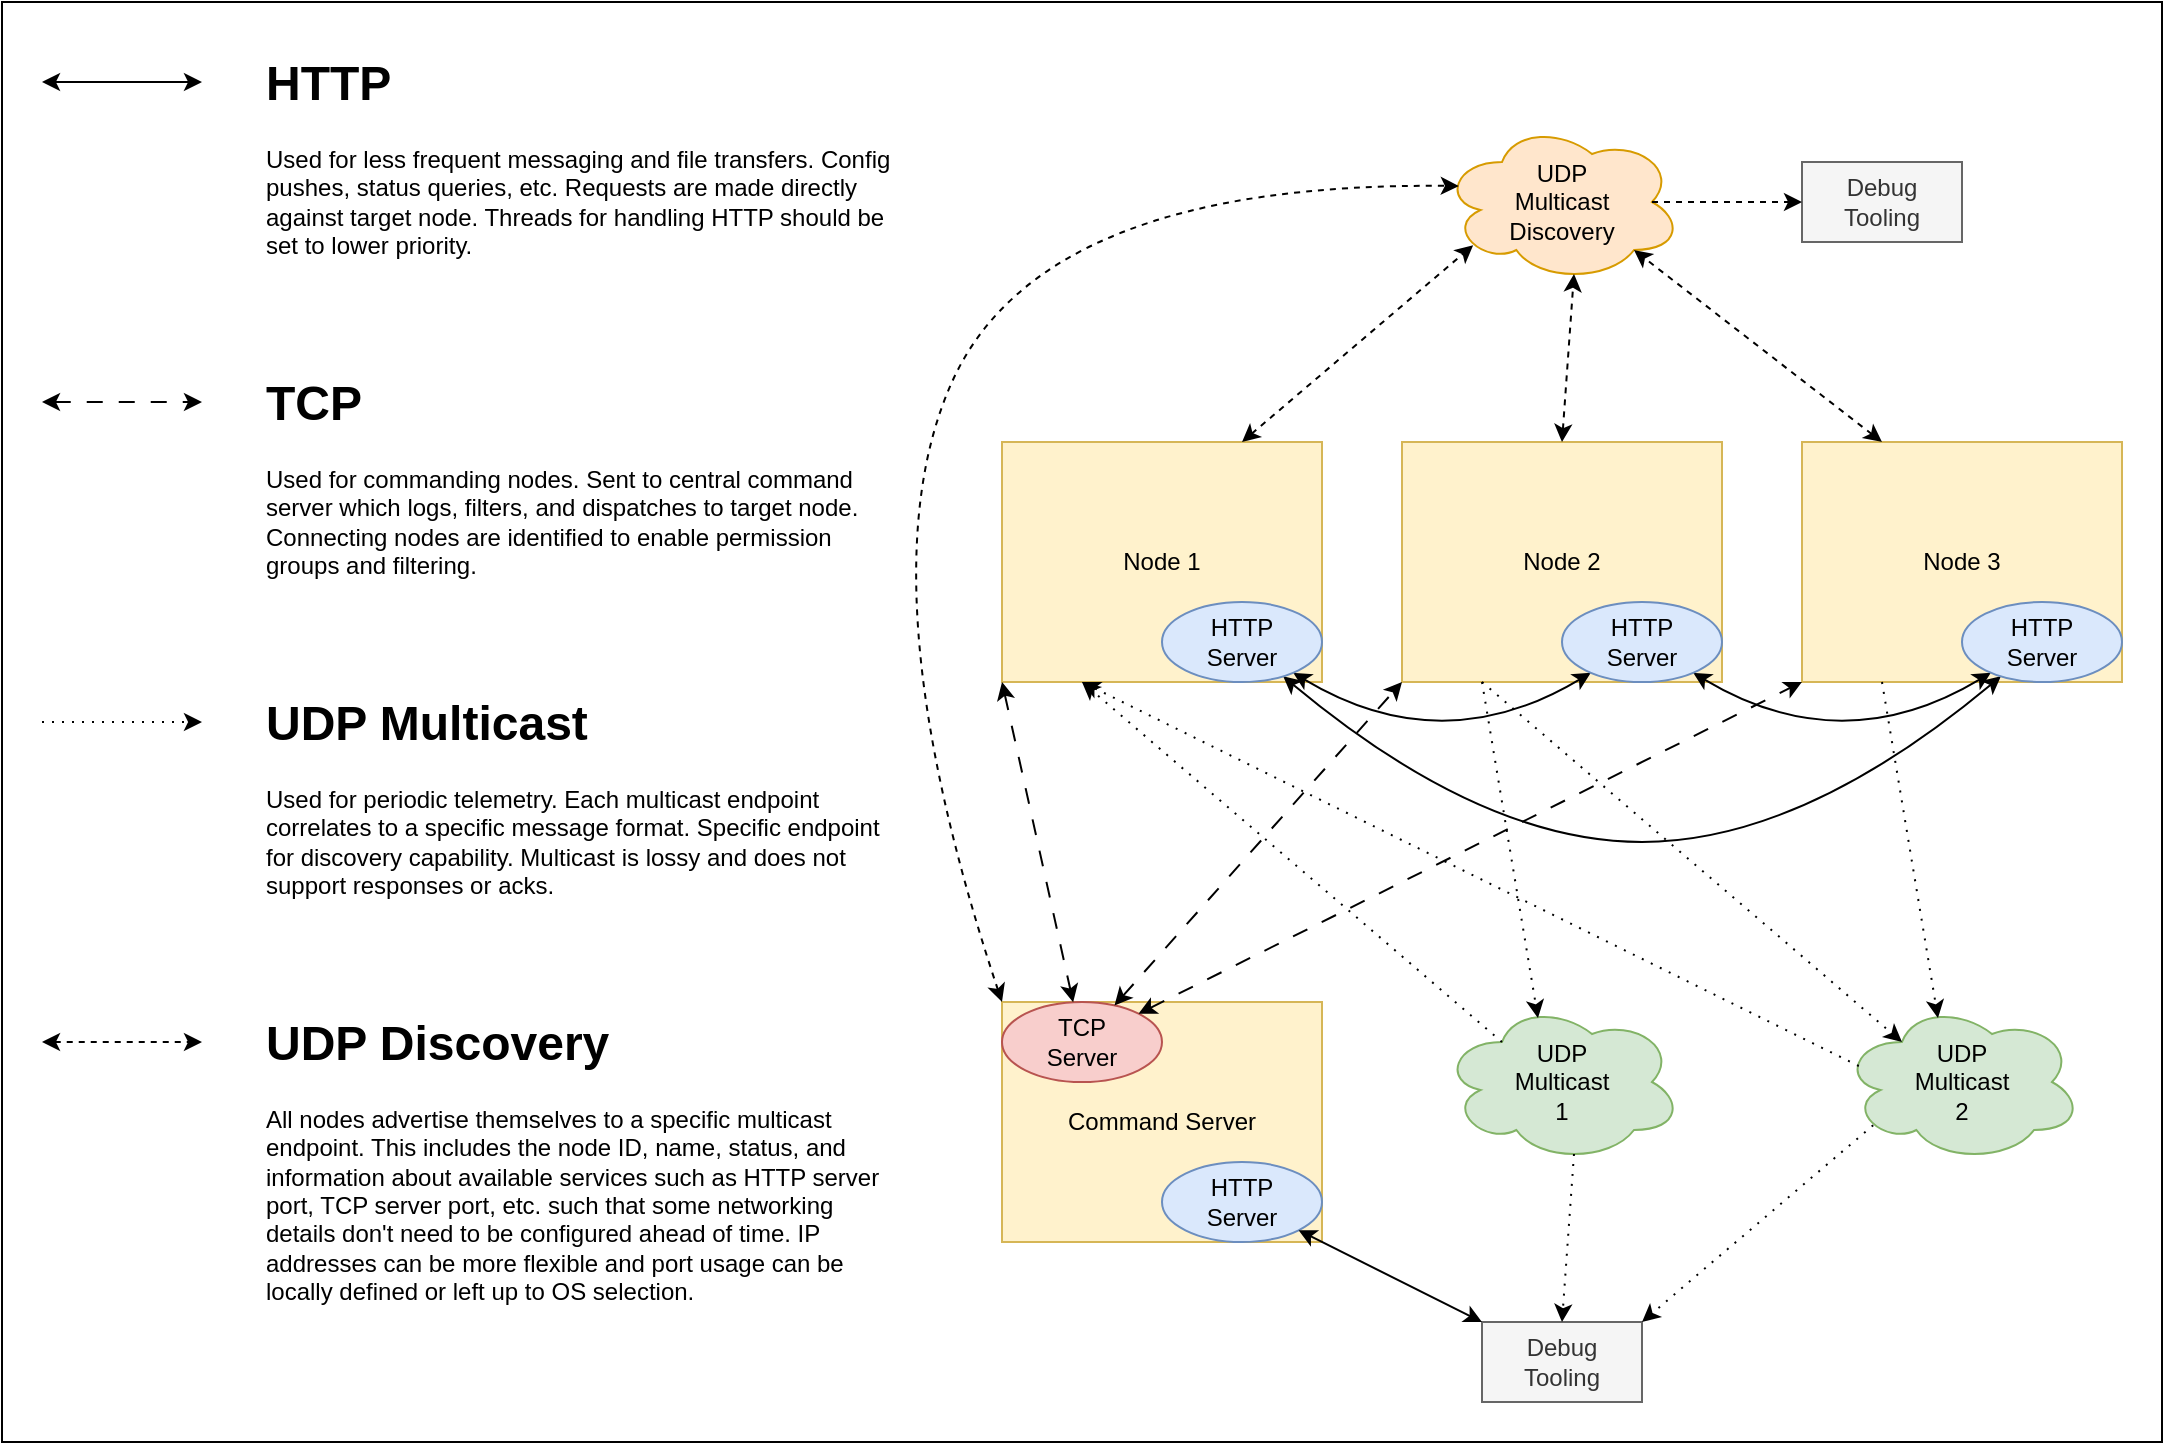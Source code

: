 <mxfile version="24.6.4" type="device">
  <diagram name="Page-1" id="AHWhvPwzj0RdEAHWL0qd">
    <mxGraphModel dx="1434" dy="956" grid="1" gridSize="10" guides="1" tooltips="1" connect="1" arrows="1" fold="1" page="1" pageScale="1" pageWidth="1100" pageHeight="850" math="0" shadow="0">
      <root>
        <mxCell id="0" />
        <mxCell id="1" parent="0" />
        <mxCell id="wBLrQdFQckSK22KLsm4M-9" value="" style="rounded=0;whiteSpace=wrap;html=1;" parent="1" vertex="1">
          <mxGeometry x="10" y="10" width="1080" height="720" as="geometry" />
        </mxCell>
        <mxCell id="wBLrQdFQckSK22KLsm4M-3" value="Command Server" style="rounded=0;whiteSpace=wrap;html=1;fillColor=#fff2cc;strokeColor=#d6b656;" parent="1" vertex="1">
          <mxGeometry x="510" y="510" width="160" height="120" as="geometry" />
        </mxCell>
        <mxCell id="iheDnsfsgLy5DF7sDFkG-13" value="Node 3" style="rounded=0;whiteSpace=wrap;html=1;fillColor=#fff2cc;strokeColor=#d6b656;" parent="1" vertex="1">
          <mxGeometry x="910" y="230" width="160" height="120" as="geometry" />
        </mxCell>
        <mxCell id="iheDnsfsgLy5DF7sDFkG-10" value="Node 2" style="rounded=0;whiteSpace=wrap;html=1;fillColor=#fff2cc;strokeColor=#d6b656;" parent="1" vertex="1">
          <mxGeometry x="710" y="230" width="160" height="120" as="geometry" />
        </mxCell>
        <mxCell id="iheDnsfsgLy5DF7sDFkG-5" value="Node 1" style="rounded=0;whiteSpace=wrap;html=1;fillColor=#fff2cc;strokeColor=#d6b656;" parent="1" vertex="1">
          <mxGeometry x="510" y="230" width="160" height="120" as="geometry" />
        </mxCell>
        <mxCell id="iheDnsfsgLy5DF7sDFkG-1" value="UDP&lt;div&gt;Multicast&lt;/div&gt;&lt;div&gt;1&lt;/div&gt;" style="ellipse;shape=cloud;whiteSpace=wrap;html=1;fillColor=#d5e8d4;strokeColor=#82b366;" parent="1" vertex="1">
          <mxGeometry x="730" y="510" width="120" height="80" as="geometry" />
        </mxCell>
        <mxCell id="iheDnsfsgLy5DF7sDFkG-2" value="UDP&lt;div&gt;Multicast&lt;/div&gt;&lt;div&gt;2&lt;/div&gt;" style="ellipse;shape=cloud;whiteSpace=wrap;html=1;fillColor=#d5e8d4;strokeColor=#82b366;" parent="1" vertex="1">
          <mxGeometry x="930" y="510" width="120" height="80" as="geometry" />
        </mxCell>
        <mxCell id="iheDnsfsgLy5DF7sDFkG-4" value="TCP&lt;div&gt;Server&lt;/div&gt;" style="ellipse;whiteSpace=wrap;html=1;fillColor=#f8cecc;strokeColor=#b85450;" parent="1" vertex="1">
          <mxGeometry x="510" y="510" width="80" height="40" as="geometry" />
        </mxCell>
        <mxCell id="iheDnsfsgLy5DF7sDFkG-15" value="" style="endArrow=classic;startArrow=classic;html=1;rounded=0;curved=1;" parent="1" source="iheDnsfsgLy5DF7sDFkG-6" target="iheDnsfsgLy5DF7sDFkG-11" edge="1">
          <mxGeometry width="50" height="50" relative="1" as="geometry">
            <mxPoint x="750" y="540" as="sourcePoint" />
            <mxPoint x="800" y="490" as="targetPoint" />
            <Array as="points">
              <mxPoint x="730" y="390" />
            </Array>
          </mxGeometry>
        </mxCell>
        <mxCell id="iheDnsfsgLy5DF7sDFkG-16" value="" style="endArrow=classic;startArrow=classic;html=1;rounded=0;curved=1;" parent="1" source="iheDnsfsgLy5DF7sDFkG-6" target="iheDnsfsgLy5DF7sDFkG-14" edge="1">
          <mxGeometry width="50" height="50" relative="1" as="geometry">
            <mxPoint x="750" y="540" as="sourcePoint" />
            <mxPoint x="800" y="490" as="targetPoint" />
            <Array as="points">
              <mxPoint x="750" y="430" />
              <mxPoint x="910" y="430" />
            </Array>
          </mxGeometry>
        </mxCell>
        <mxCell id="iheDnsfsgLy5DF7sDFkG-17" value="" style="endArrow=classic;startArrow=classic;html=1;rounded=0;curved=1;" parent="1" source="iheDnsfsgLy5DF7sDFkG-14" target="iheDnsfsgLy5DF7sDFkG-11" edge="1">
          <mxGeometry width="50" height="50" relative="1" as="geometry">
            <mxPoint x="750" y="540" as="sourcePoint" />
            <mxPoint x="800" y="490" as="targetPoint" />
            <Array as="points">
              <mxPoint x="930" y="390" />
            </Array>
          </mxGeometry>
        </mxCell>
        <mxCell id="iheDnsfsgLy5DF7sDFkG-18" value="" style="endArrow=classic;html=1;rounded=0;dashed=1;dashPattern=8 8;exitX=0;exitY=1;exitDx=0;exitDy=0;startArrow=classic;startFill=1;" parent="1" source="iheDnsfsgLy5DF7sDFkG-5" target="iheDnsfsgLy5DF7sDFkG-4" edge="1">
          <mxGeometry width="50" height="50" relative="1" as="geometry">
            <mxPoint x="510" y="510" as="sourcePoint" />
            <mxPoint x="560" y="460" as="targetPoint" />
          </mxGeometry>
        </mxCell>
        <mxCell id="iheDnsfsgLy5DF7sDFkG-19" value="" style="endArrow=classic;html=1;rounded=0;entryX=0;entryY=1;entryDx=0;entryDy=0;dashed=1;dashPattern=8 8;startArrow=classic;startFill=1;" parent="1" source="iheDnsfsgLy5DF7sDFkG-4" target="iheDnsfsgLy5DF7sDFkG-10" edge="1">
          <mxGeometry width="50" height="50" relative="1" as="geometry">
            <mxPoint x="570" y="540" as="sourcePoint" />
            <mxPoint x="620" y="490" as="targetPoint" />
          </mxGeometry>
        </mxCell>
        <mxCell id="iheDnsfsgLy5DF7sDFkG-20" value="" style="endArrow=classic;html=1;rounded=0;entryX=0;entryY=1;entryDx=0;entryDy=0;dashed=1;dashPattern=8 8;startArrow=classic;startFill=1;" parent="1" source="iheDnsfsgLy5DF7sDFkG-4" target="iheDnsfsgLy5DF7sDFkG-13" edge="1">
          <mxGeometry width="50" height="50" relative="1" as="geometry">
            <mxPoint x="590" y="540" as="sourcePoint" />
            <mxPoint x="640" y="490" as="targetPoint" />
          </mxGeometry>
        </mxCell>
        <mxCell id="iheDnsfsgLy5DF7sDFkG-21" value="" style="endArrow=classic;html=1;rounded=0;entryX=0.4;entryY=0.1;entryDx=0;entryDy=0;entryPerimeter=0;dashed=1;dashPattern=1 4;exitX=0.25;exitY=1;exitDx=0;exitDy=0;" parent="1" source="iheDnsfsgLy5DF7sDFkG-10" target="iheDnsfsgLy5DF7sDFkG-1" edge="1">
          <mxGeometry width="50" height="50" relative="1" as="geometry">
            <mxPoint x="750" y="540" as="sourcePoint" />
            <mxPoint x="800" y="490" as="targetPoint" />
          </mxGeometry>
        </mxCell>
        <mxCell id="iheDnsfsgLy5DF7sDFkG-22" value="" style="endArrow=classic;html=1;rounded=0;entryX=0.4;entryY=0.1;entryDx=0;entryDy=0;entryPerimeter=0;dashed=1;dashPattern=1 4;exitX=0.25;exitY=1;exitDx=0;exitDy=0;" parent="1" source="iheDnsfsgLy5DF7sDFkG-13" target="iheDnsfsgLy5DF7sDFkG-2" edge="1">
          <mxGeometry width="50" height="50" relative="1" as="geometry">
            <mxPoint x="750" y="540" as="sourcePoint" />
            <mxPoint x="800" y="490" as="targetPoint" />
          </mxGeometry>
        </mxCell>
        <mxCell id="iheDnsfsgLy5DF7sDFkG-23" value="" style="endArrow=classic;html=1;rounded=0;exitX=0.25;exitY=0.25;exitDx=0;exitDy=0;exitPerimeter=0;dashed=1;dashPattern=1 4;entryX=0.25;entryY=1;entryDx=0;entryDy=0;" parent="1" source="iheDnsfsgLy5DF7sDFkG-1" target="iheDnsfsgLy5DF7sDFkG-5" edge="1">
          <mxGeometry width="50" height="50" relative="1" as="geometry">
            <mxPoint x="750" y="540" as="sourcePoint" />
            <mxPoint x="510" y="350" as="targetPoint" />
          </mxGeometry>
        </mxCell>
        <mxCell id="iheDnsfsgLy5DF7sDFkG-24" value="" style="endArrow=classic;html=1;rounded=0;exitX=0.07;exitY=0.4;exitDx=0;exitDy=0;exitPerimeter=0;entryX=0.25;entryY=1;entryDx=0;entryDy=0;dashed=1;dashPattern=1 4;" parent="1" source="iheDnsfsgLy5DF7sDFkG-2" target="iheDnsfsgLy5DF7sDFkG-5" edge="1">
          <mxGeometry width="50" height="50" relative="1" as="geometry">
            <mxPoint x="750" y="540" as="sourcePoint" />
            <mxPoint x="800" y="490" as="targetPoint" />
          </mxGeometry>
        </mxCell>
        <mxCell id="iheDnsfsgLy5DF7sDFkG-25" value="" style="endArrow=classic;html=1;rounded=0;startArrow=classic;startFill=1;" parent="1" edge="1">
          <mxGeometry width="50" height="50" relative="1" as="geometry">
            <mxPoint x="30" y="50" as="sourcePoint" />
            <mxPoint x="110" y="50" as="targetPoint" />
          </mxGeometry>
        </mxCell>
        <mxCell id="iheDnsfsgLy5DF7sDFkG-26" value="" style="endArrow=classic;html=1;rounded=0;dashed=1;dashPattern=8 8;startArrow=classic;startFill=1;" parent="1" edge="1">
          <mxGeometry width="50" height="50" relative="1" as="geometry">
            <mxPoint x="30" y="210" as="sourcePoint" />
            <mxPoint x="110" y="210" as="targetPoint" />
          </mxGeometry>
        </mxCell>
        <mxCell id="iheDnsfsgLy5DF7sDFkG-27" value="" style="endArrow=classic;html=1;rounded=0;dashed=1;dashPattern=1 4;" parent="1" edge="1">
          <mxGeometry width="50" height="50" relative="1" as="geometry">
            <mxPoint x="30" y="370" as="sourcePoint" />
            <mxPoint x="110" y="370" as="targetPoint" />
          </mxGeometry>
        </mxCell>
        <mxCell id="iheDnsfsgLy5DF7sDFkG-28" value="&lt;h1 style=&quot;margin-top: 0px;&quot;&gt;HTTP&lt;/h1&gt;&lt;p&gt;Used for less frequent messaging and file transfers. Config pushes, status queries, etc. Requests are made directly against target node. Threads for handling HTTP should be set to lower priority.&lt;/p&gt;" style="text;html=1;whiteSpace=wrap;overflow=hidden;rounded=0;" parent="1" vertex="1">
          <mxGeometry x="140" y="30" width="320" height="160" as="geometry" />
        </mxCell>
        <mxCell id="iheDnsfsgLy5DF7sDFkG-29" value="&lt;h1 style=&quot;margin-top: 0px;&quot;&gt;TCP&lt;/h1&gt;&lt;div&gt;Used for commanding nodes. Sent to central command server which logs, filters, and dispatches to target node. Connecting nodes are identified to enable permission groups and filtering.&lt;/div&gt;" style="text;html=1;whiteSpace=wrap;overflow=hidden;rounded=0;" parent="1" vertex="1">
          <mxGeometry x="140" y="190" width="320" height="160" as="geometry" />
        </mxCell>
        <mxCell id="iheDnsfsgLy5DF7sDFkG-30" value="&lt;h1 style=&quot;margin-top: 0px;&quot;&gt;UDP Multicast&lt;/h1&gt;&lt;div&gt;Used for periodic telemetry. Each multicast endpoint correlates to a specific message format. Specific endpoint for discovery capability. Multicast is lossy and does not support responses or acks.&lt;/div&gt;" style="text;html=1;whiteSpace=wrap;overflow=hidden;rounded=0;" parent="1" vertex="1">
          <mxGeometry x="140" y="350" width="320" height="160" as="geometry" />
        </mxCell>
        <mxCell id="iheDnsfsgLy5DF7sDFkG-31" value="UDP&lt;div&gt;Multicast&lt;/div&gt;&lt;div&gt;Discovery&lt;/div&gt;" style="ellipse;shape=cloud;whiteSpace=wrap;html=1;fillColor=#ffe6cc;strokeColor=#d79b00;" parent="1" vertex="1">
          <mxGeometry x="730" y="70" width="120" height="80" as="geometry" />
        </mxCell>
        <mxCell id="iheDnsfsgLy5DF7sDFkG-35" value="" style="endArrow=classic;html=1;rounded=0;entryX=0.25;entryY=0.25;entryDx=0;entryDy=0;entryPerimeter=0;dashed=1;dashPattern=1 4;exitX=0.25;exitY=1;exitDx=0;exitDy=0;" parent="1" source="iheDnsfsgLy5DF7sDFkG-10" target="iheDnsfsgLy5DF7sDFkG-2" edge="1">
          <mxGeometry width="50" height="50" relative="1" as="geometry">
            <mxPoint x="720" y="360" as="sourcePoint" />
            <mxPoint x="715" y="536" as="targetPoint" />
          </mxGeometry>
        </mxCell>
        <mxCell id="iheDnsfsgLy5DF7sDFkG-36" value="" style="endArrow=classic;startArrow=classic;html=1;rounded=0;exitX=0.75;exitY=0;exitDx=0;exitDy=0;entryX=0.13;entryY=0.77;entryDx=0;entryDy=0;entryPerimeter=0;dashed=1;" parent="1" source="iheDnsfsgLy5DF7sDFkG-5" target="iheDnsfsgLy5DF7sDFkG-31" edge="1">
          <mxGeometry width="50" height="50" relative="1" as="geometry">
            <mxPoint x="620" y="190" as="sourcePoint" />
            <mxPoint x="670" y="140" as="targetPoint" />
          </mxGeometry>
        </mxCell>
        <mxCell id="iheDnsfsgLy5DF7sDFkG-37" value="" style="endArrow=classic;startArrow=classic;html=1;rounded=0;exitX=0.5;exitY=0;exitDx=0;exitDy=0;entryX=0.55;entryY=0.95;entryDx=0;entryDy=0;entryPerimeter=0;dashed=1;" parent="1" source="iheDnsfsgLy5DF7sDFkG-10" target="iheDnsfsgLy5DF7sDFkG-31" edge="1">
          <mxGeometry width="50" height="50" relative="1" as="geometry">
            <mxPoint x="560" y="240" as="sourcePoint" />
            <mxPoint x="716" y="102" as="targetPoint" />
          </mxGeometry>
        </mxCell>
        <mxCell id="iheDnsfsgLy5DF7sDFkG-38" value="" style="endArrow=classic;startArrow=classic;html=1;rounded=0;exitX=0.25;exitY=0;exitDx=0;exitDy=0;entryX=0.8;entryY=0.8;entryDx=0;entryDy=0;entryPerimeter=0;dashed=1;" parent="1" source="iheDnsfsgLy5DF7sDFkG-13" target="iheDnsfsgLy5DF7sDFkG-31" edge="1">
          <mxGeometry width="50" height="50" relative="1" as="geometry">
            <mxPoint x="760" y="240" as="sourcePoint" />
            <mxPoint x="766" y="116" as="targetPoint" />
          </mxGeometry>
        </mxCell>
        <mxCell id="iheDnsfsgLy5DF7sDFkG-6" value="HTTP&lt;div&gt;Server&lt;/div&gt;" style="ellipse;whiteSpace=wrap;html=1;fillColor=#dae8fc;strokeColor=#6c8ebf;" parent="1" vertex="1">
          <mxGeometry x="590" y="310" width="80" height="40" as="geometry" />
        </mxCell>
        <mxCell id="iheDnsfsgLy5DF7sDFkG-11" value="HTTP&lt;div&gt;Server&lt;/div&gt;" style="ellipse;whiteSpace=wrap;html=1;fillColor=#dae8fc;strokeColor=#6c8ebf;" parent="1" vertex="1">
          <mxGeometry x="790" y="310" width="80" height="40" as="geometry" />
        </mxCell>
        <mxCell id="iheDnsfsgLy5DF7sDFkG-14" value="HTTP&lt;div&gt;Server&lt;/div&gt;" style="ellipse;whiteSpace=wrap;html=1;fillColor=#dae8fc;strokeColor=#6c8ebf;" parent="1" vertex="1">
          <mxGeometry x="990" y="310" width="80" height="40" as="geometry" />
        </mxCell>
        <mxCell id="wBLrQdFQckSK22KLsm4M-1" value="Debug&lt;div&gt;Tooling&lt;/div&gt;" style="rounded=0;whiteSpace=wrap;html=1;fillColor=#f5f5f5;fontColor=#333333;strokeColor=#666666;" parent="1" vertex="1">
          <mxGeometry x="910" y="90" width="80" height="40" as="geometry" />
        </mxCell>
        <mxCell id="wBLrQdFQckSK22KLsm4M-2" value="" style="endArrow=classic;html=1;rounded=0;entryX=0;entryY=0.5;entryDx=0;entryDy=0;exitX=0.875;exitY=0.5;exitDx=0;exitDy=0;exitPerimeter=0;dashed=1;" parent="1" source="iheDnsfsgLy5DF7sDFkG-31" target="wBLrQdFQckSK22KLsm4M-1" edge="1">
          <mxGeometry width="50" height="50" relative="1" as="geometry">
            <mxPoint x="900" y="135" as="sourcePoint" />
            <mxPoint x="950" y="85" as="targetPoint" />
          </mxGeometry>
        </mxCell>
        <mxCell id="wBLrQdFQckSK22KLsm4M-4" value="HTTP&lt;div&gt;Server&lt;/div&gt;" style="ellipse;whiteSpace=wrap;html=1;fillColor=#dae8fc;strokeColor=#6c8ebf;" parent="1" vertex="1">
          <mxGeometry x="590" y="590" width="80" height="40" as="geometry" />
        </mxCell>
        <mxCell id="wBLrQdFQckSK22KLsm4M-5" value="Debug&lt;div&gt;Tooling&lt;/div&gt;" style="rounded=0;whiteSpace=wrap;html=1;fillColor=#f5f5f5;fontColor=#333333;strokeColor=#666666;" parent="1" vertex="1">
          <mxGeometry x="750" y="670" width="80" height="40" as="geometry" />
        </mxCell>
        <mxCell id="wBLrQdFQckSK22KLsm4M-6" value="" style="endArrow=classic;startArrow=classic;html=1;rounded=0;entryX=1;entryY=1;entryDx=0;entryDy=0;exitX=0;exitY=0;exitDx=0;exitDy=0;" parent="1" source="wBLrQdFQckSK22KLsm4M-5" target="wBLrQdFQckSK22KLsm4M-4" edge="1">
          <mxGeometry width="50" height="50" relative="1" as="geometry">
            <mxPoint x="630" y="710" as="sourcePoint" />
            <mxPoint x="680" y="660" as="targetPoint" />
          </mxGeometry>
        </mxCell>
        <mxCell id="wBLrQdFQckSK22KLsm4M-7" value="" style="endArrow=classic;html=1;rounded=0;exitX=0.55;exitY=0.95;exitDx=0;exitDy=0;exitPerimeter=0;entryX=0.5;entryY=0;entryDx=0;entryDy=0;dashed=1;dashPattern=1 4;" parent="1" source="iheDnsfsgLy5DF7sDFkG-1" target="wBLrQdFQckSK22KLsm4M-5" edge="1">
          <mxGeometry width="50" height="50" relative="1" as="geometry">
            <mxPoint x="870" y="670" as="sourcePoint" />
            <mxPoint x="920" y="620" as="targetPoint" />
          </mxGeometry>
        </mxCell>
        <mxCell id="wBLrQdFQckSK22KLsm4M-8" value="" style="endArrow=classic;html=1;rounded=0;exitX=0.13;exitY=0.77;exitDx=0;exitDy=0;exitPerimeter=0;entryX=1;entryY=0;entryDx=0;entryDy=0;dashed=1;dashPattern=1 4;" parent="1" source="iheDnsfsgLy5DF7sDFkG-2" target="wBLrQdFQckSK22KLsm4M-5" edge="1">
          <mxGeometry width="50" height="50" relative="1" as="geometry">
            <mxPoint x="806" y="596" as="sourcePoint" />
            <mxPoint x="780" y="680" as="targetPoint" />
          </mxGeometry>
        </mxCell>
        <mxCell id="y305AlHBx-lMk3hKjKu2-1" value="" style="endArrow=classic;html=1;rounded=0;exitX=0;exitY=0;exitDx=0;exitDy=0;dashed=1;entryX=0.07;entryY=0.4;entryDx=0;entryDy=0;entryPerimeter=0;curved=1;startArrow=classic;startFill=1;" edge="1" parent="1" source="wBLrQdFQckSK22KLsm4M-3" target="iheDnsfsgLy5DF7sDFkG-31">
          <mxGeometry width="50" height="50" relative="1" as="geometry">
            <mxPoint x="500" y="450" as="sourcePoint" />
            <mxPoint x="290" y="270" as="targetPoint" />
            <Array as="points">
              <mxPoint x="440" y="300" />
              <mxPoint x="530" y="100" />
            </Array>
          </mxGeometry>
        </mxCell>
        <mxCell id="y305AlHBx-lMk3hKjKu2-2" value="&lt;h1 style=&quot;margin-top: 0px;&quot;&gt;UDP Discovery&lt;/h1&gt;&lt;div&gt;All nodes advertise themselves to a specific multicast endpoint. This includes the node ID, name, status, and information about available services such as HTTP server port, TCP server port, etc. such that some networking details don&#39;t need to be configured ahead of time. IP addresses can be more flexible and port usage can be locally defined or left up to OS selection.&lt;/div&gt;" style="text;html=1;whiteSpace=wrap;overflow=hidden;rounded=0;" vertex="1" parent="1">
          <mxGeometry x="140" y="510" width="320" height="160" as="geometry" />
        </mxCell>
        <mxCell id="y305AlHBx-lMk3hKjKu2-3" value="" style="endArrow=classic;html=1;rounded=0;dashed=1;startArrow=classic;startFill=1;" edge="1" parent="1">
          <mxGeometry width="50" height="50" relative="1" as="geometry">
            <mxPoint x="30" y="530" as="sourcePoint" />
            <mxPoint x="110" y="530" as="targetPoint" />
          </mxGeometry>
        </mxCell>
      </root>
    </mxGraphModel>
  </diagram>
</mxfile>
